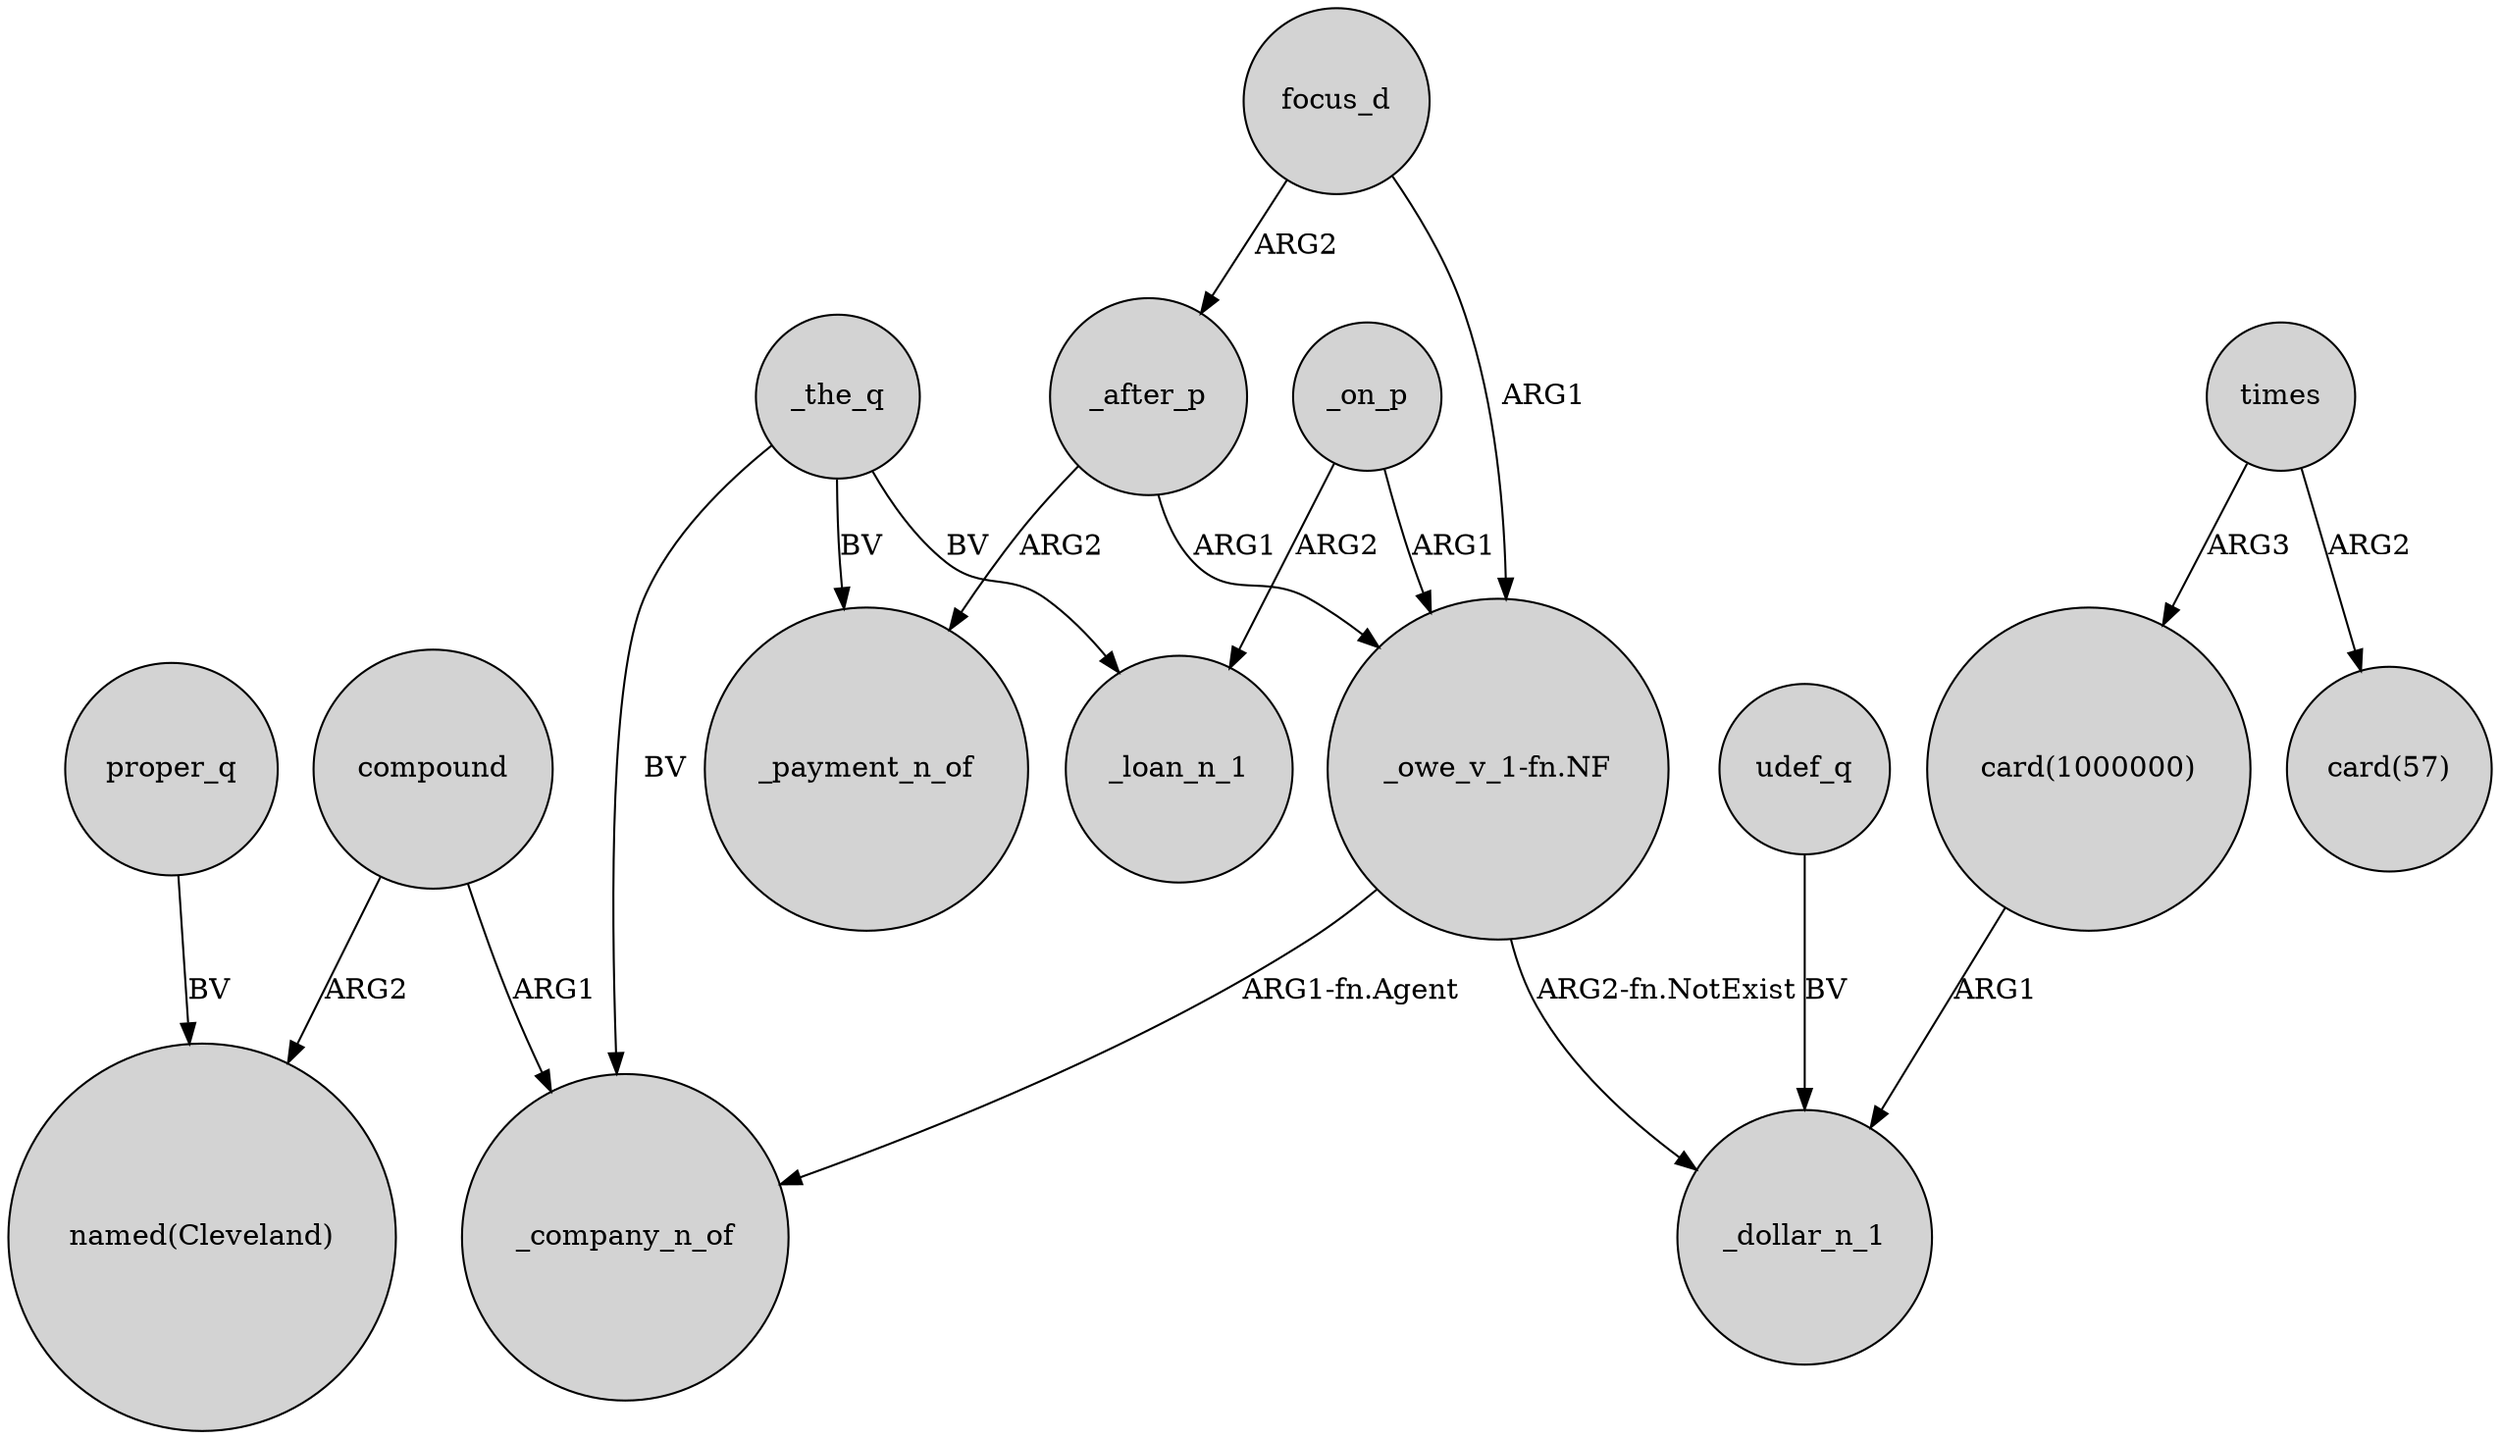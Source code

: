 digraph {
	node [shape=circle style=filled]
	"_owe_v_1-fn.NF" -> _company_n_of [label="ARG1-fn.Agent"]
	compound -> _company_n_of [label=ARG1]
	"card(1000000)" -> _dollar_n_1 [label=ARG1]
	_the_q -> _loan_n_1 [label=BV]
	_on_p -> _loan_n_1 [label=ARG2]
	udef_q -> _dollar_n_1 [label=BV]
	focus_d -> _after_p [label=ARG2]
	compound -> "named(Cleveland)" [label=ARG2]
	times -> "card(1000000)" [label=ARG3]
	focus_d -> "_owe_v_1-fn.NF" [label=ARG1]
	_on_p -> "_owe_v_1-fn.NF" [label=ARG1]
	_after_p -> "_owe_v_1-fn.NF" [label=ARG1]
	_after_p -> _payment_n_of [label=ARG2]
	_the_q -> _company_n_of [label=BV]
	proper_q -> "named(Cleveland)" [label=BV]
	times -> "card(57)" [label=ARG2]
	"_owe_v_1-fn.NF" -> _dollar_n_1 [label="ARG2-fn.NotExist"]
	_the_q -> _payment_n_of [label=BV]
}
